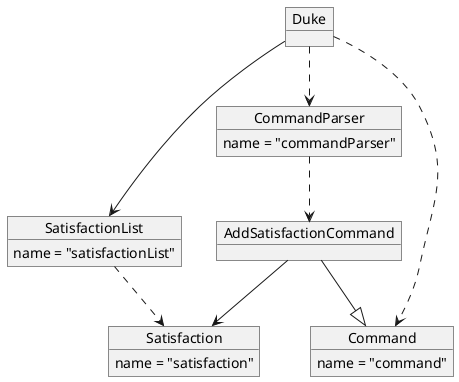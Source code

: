 @startuml
'https://plantuml.com/object-diagram
'object London
'object Washington
'object Berlin
'object NewYork
'
'map CapitalCity {
' UK *-> London
' USA *--> Washington
' Germany *---> Berlin
'}
'
'NewYork --> CapitalCity::USA

object Duke
object SatisfactionList
SatisfactionList : name = "satisfactionList"

object Command
Command : name = "command"

object CommandParser
CommandParser : name = "commandParser"

object AddSatisfactionCommand

object Satisfaction
Satisfaction : name = "satisfaction"

Duke --> SatisfactionList
Duke ..> CommandParser
Duke ..> Command
CommandParser ..> AddSatisfactionCommand


AddSatisfactionCommand --> Satisfaction
AddSatisfactionCommand --|> Command

SatisfactionList ..> Satisfaction

@enduml



